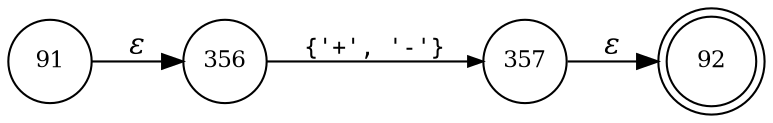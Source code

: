 digraph ATN {
rankdir=LR;
s92[fontsize=11, label="92", shape=doublecircle, fixedsize=true, width=.6];
s356[fontsize=11,label="356", shape=circle, fixedsize=true, width=.55, peripheries=1];
s357[fontsize=11,label="357", shape=circle, fixedsize=true, width=.55, peripheries=1];
s91[fontsize=11,label="91", shape=circle, fixedsize=true, width=.55, peripheries=1];
s91 -> s356 [fontname="Times-Italic", label="&epsilon;"];
s356 -> s357 [fontsize=11, fontname="Courier", arrowsize=.7, label = "{'+', '-'}", arrowhead = normal];
s357 -> s92 [fontname="Times-Italic", label="&epsilon;"];
}